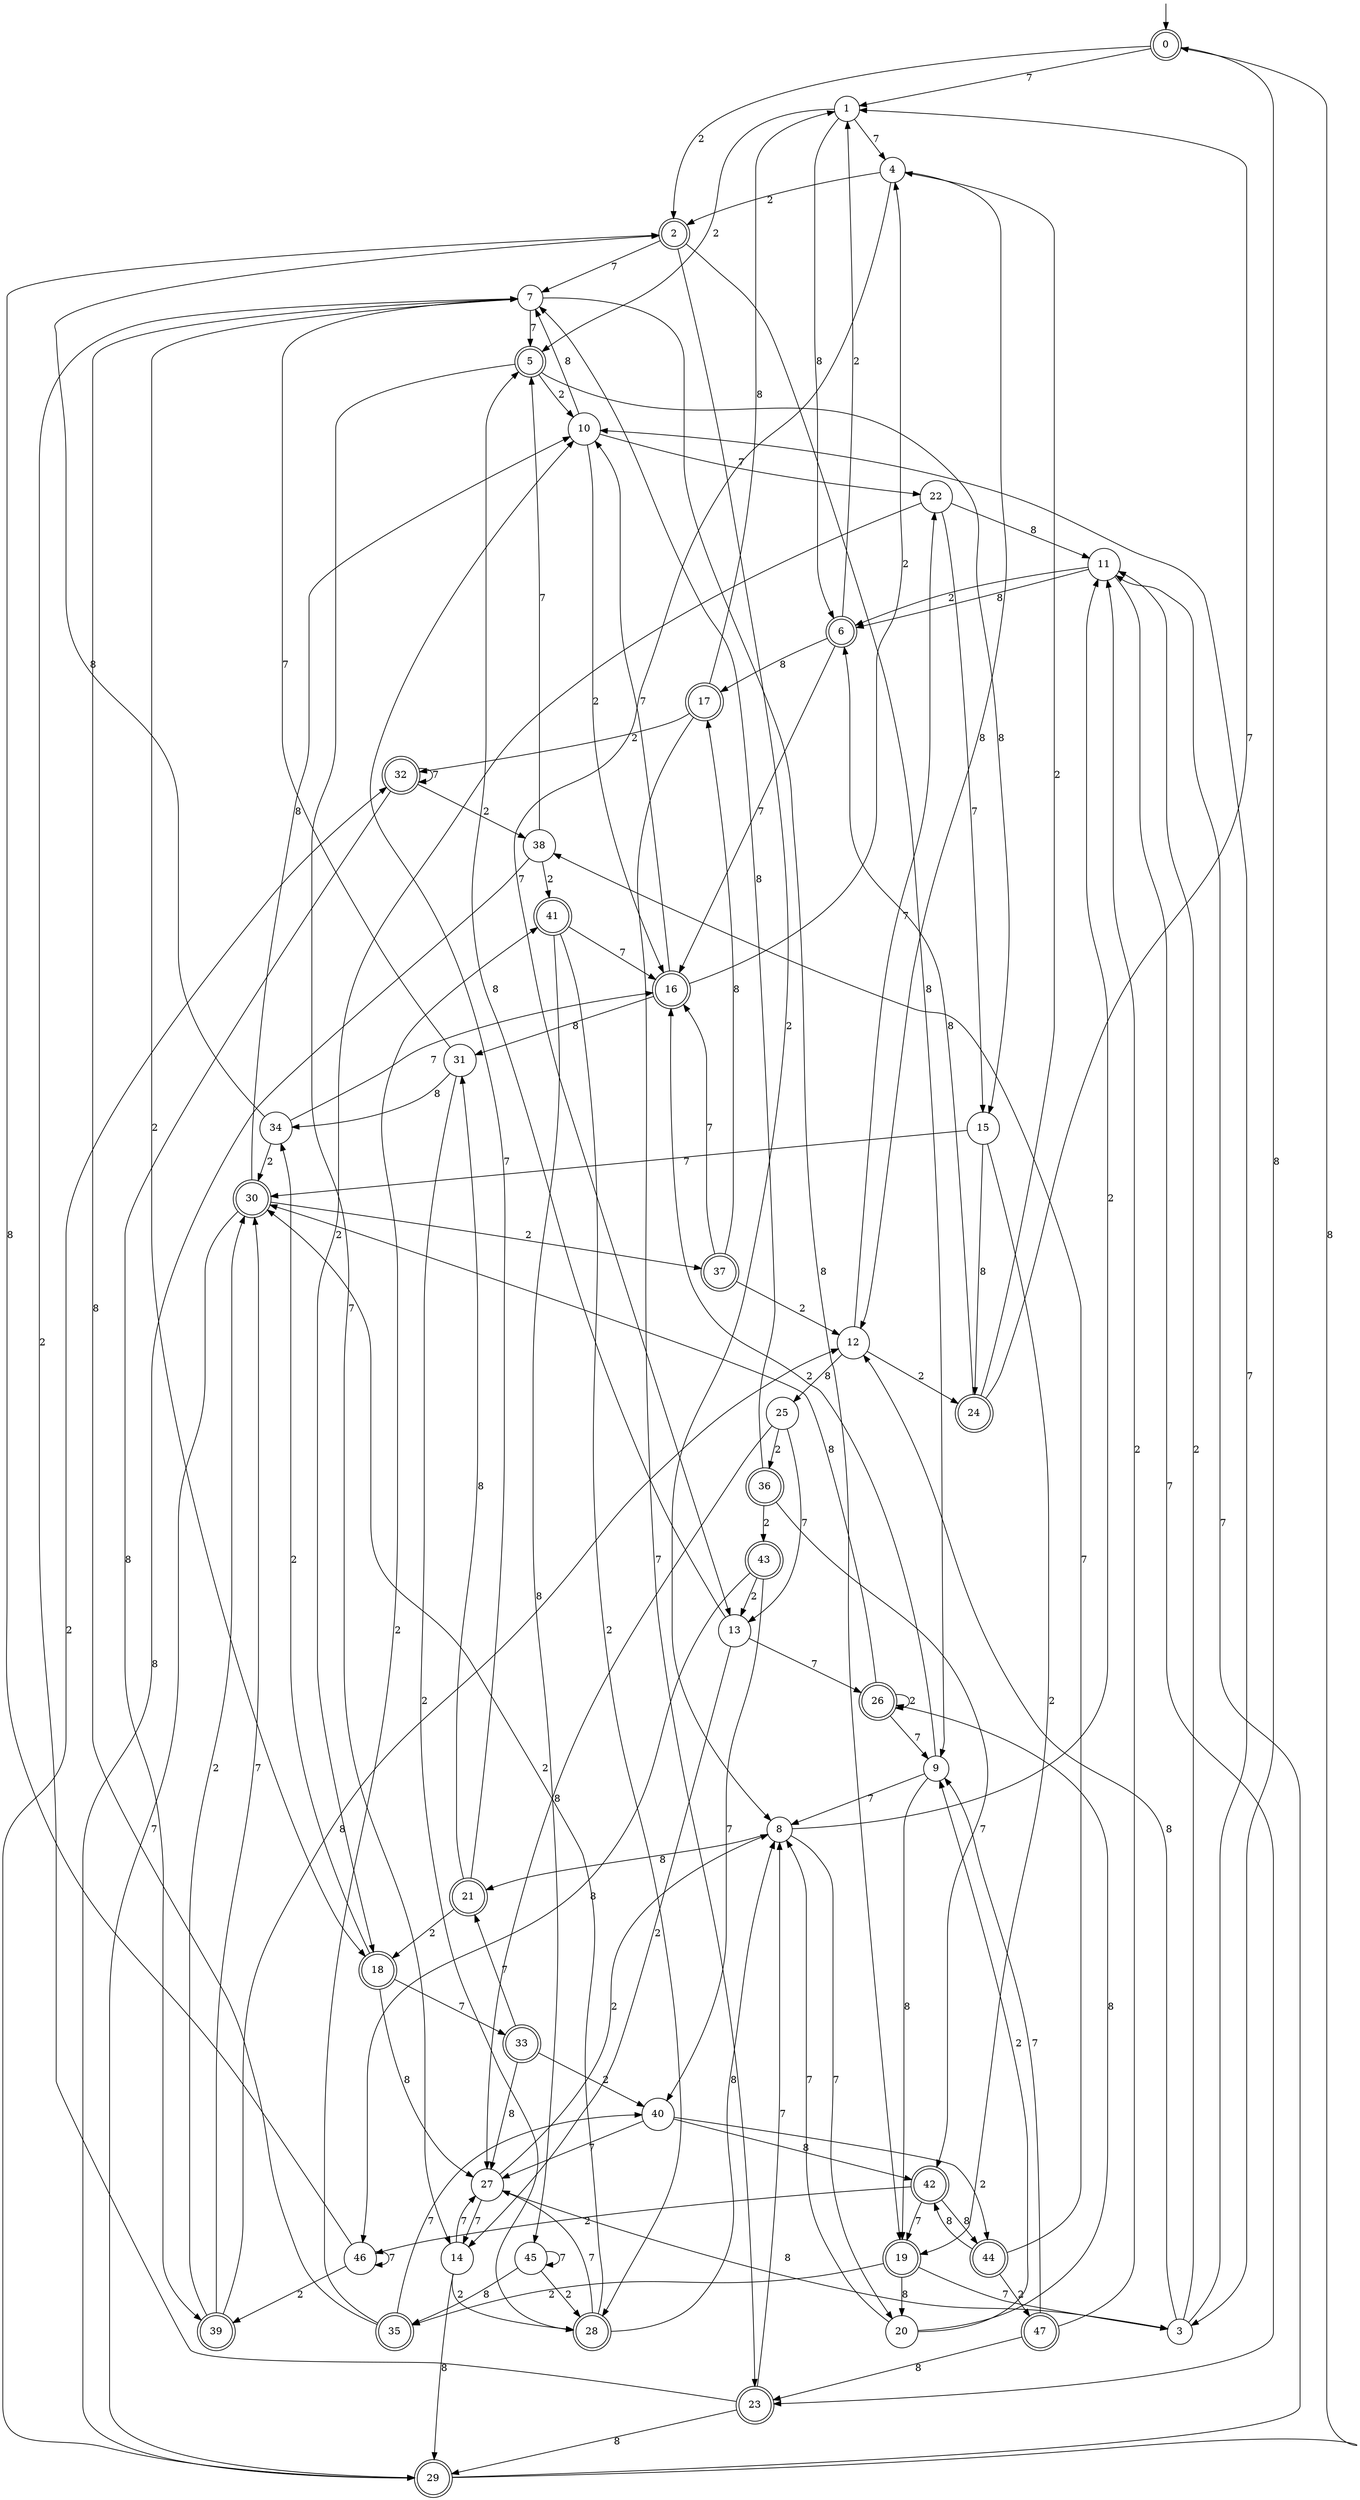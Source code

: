 digraph g {

	s0 [shape="doublecircle" label="0"];
	s1 [shape="circle" label="1"];
	s2 [shape="doublecircle" label="2"];
	s3 [shape="circle" label="3"];
	s4 [shape="circle" label="4"];
	s5 [shape="doublecircle" label="5"];
	s6 [shape="doublecircle" label="6"];
	s7 [shape="circle" label="7"];
	s8 [shape="circle" label="8"];
	s9 [shape="circle" label="9"];
	s10 [shape="circle" label="10"];
	s11 [shape="circle" label="11"];
	s12 [shape="circle" label="12"];
	s13 [shape="circle" label="13"];
	s14 [shape="circle" label="14"];
	s15 [shape="circle" label="15"];
	s16 [shape="doublecircle" label="16"];
	s17 [shape="doublecircle" label="17"];
	s18 [shape="doublecircle" label="18"];
	s19 [shape="doublecircle" label="19"];
	s20 [shape="circle" label="20"];
	s21 [shape="doublecircle" label="21"];
	s22 [shape="circle" label="22"];
	s23 [shape="doublecircle" label="23"];
	s24 [shape="doublecircle" label="24"];
	s25 [shape="circle" label="25"];
	s26 [shape="doublecircle" label="26"];
	s27 [shape="circle" label="27"];
	s28 [shape="doublecircle" label="28"];
	s29 [shape="doublecircle" label="29"];
	s30 [shape="doublecircle" label="30"];
	s31 [shape="circle" label="31"];
	s32 [shape="doublecircle" label="32"];
	s33 [shape="doublecircle" label="33"];
	s34 [shape="circle" label="34"];
	s35 [shape="doublecircle" label="35"];
	s36 [shape="doublecircle" label="36"];
	s37 [shape="doublecircle" label="37"];
	s38 [shape="circle" label="38"];
	s39 [shape="doublecircle" label="39"];
	s40 [shape="circle" label="40"];
	s41 [shape="doublecircle" label="41"];
	s42 [shape="doublecircle" label="42"];
	s43 [shape="doublecircle" label="43"];
	s44 [shape="doublecircle" label="44"];
	s45 [shape="circle" label="45"];
	s46 [shape="circle" label="46"];
	s47 [shape="doublecircle" label="47"];
	s0 -> s1 [label="7"];
	s0 -> s2 [label="2"];
	s0 -> s3 [label="8"];
	s1 -> s4 [label="7"];
	s1 -> s5 [label="2"];
	s1 -> s6 [label="8"];
	s2 -> s7 [label="7"];
	s2 -> s8 [label="2"];
	s2 -> s9 [label="8"];
	s3 -> s10 [label="7"];
	s3 -> s11 [label="2"];
	s3 -> s12 [label="8"];
	s4 -> s13 [label="7"];
	s4 -> s2 [label="2"];
	s4 -> s12 [label="8"];
	s5 -> s14 [label="7"];
	s5 -> s10 [label="2"];
	s5 -> s15 [label="8"];
	s6 -> s16 [label="7"];
	s6 -> s1 [label="2"];
	s6 -> s17 [label="8"];
	s7 -> s5 [label="7"];
	s7 -> s18 [label="2"];
	s7 -> s19 [label="8"];
	s8 -> s20 [label="7"];
	s8 -> s11 [label="2"];
	s8 -> s21 [label="8"];
	s9 -> s8 [label="7"];
	s9 -> s16 [label="2"];
	s9 -> s19 [label="8"];
	s10 -> s22 [label="7"];
	s10 -> s16 [label="2"];
	s10 -> s7 [label="8"];
	s11 -> s23 [label="7"];
	s11 -> s6 [label="2"];
	s11 -> s6 [label="8"];
	s12 -> s22 [label="7"];
	s12 -> s24 [label="2"];
	s12 -> s25 [label="8"];
	s13 -> s26 [label="7"];
	s13 -> s14 [label="2"];
	s13 -> s5 [label="8"];
	s14 -> s27 [label="7"];
	s14 -> s28 [label="2"];
	s14 -> s29 [label="8"];
	s15 -> s30 [label="7"];
	s15 -> s19 [label="2"];
	s15 -> s24 [label="8"];
	s16 -> s10 [label="7"];
	s16 -> s4 [label="2"];
	s16 -> s31 [label="8"];
	s17 -> s23 [label="7"];
	s17 -> s32 [label="2"];
	s17 -> s1 [label="8"];
	s18 -> s33 [label="7"];
	s18 -> s34 [label="2"];
	s18 -> s27 [label="8"];
	s19 -> s3 [label="7"];
	s19 -> s35 [label="2"];
	s19 -> s20 [label="8"];
	s20 -> s8 [label="7"];
	s20 -> s9 [label="2"];
	s20 -> s26 [label="8"];
	s21 -> s10 [label="7"];
	s21 -> s18 [label="2"];
	s21 -> s31 [label="8"];
	s22 -> s15 [label="7"];
	s22 -> s18 [label="2"];
	s22 -> s11 [label="8"];
	s23 -> s8 [label="7"];
	s23 -> s7 [label="2"];
	s23 -> s29 [label="8"];
	s24 -> s1 [label="7"];
	s24 -> s4 [label="2"];
	s24 -> s6 [label="8"];
	s25 -> s13 [label="7"];
	s25 -> s36 [label="2"];
	s25 -> s27 [label="8"];
	s26 -> s9 [label="7"];
	s26 -> s26 [label="2"];
	s26 -> s30 [label="8"];
	s27 -> s14 [label="7"];
	s27 -> s8 [label="2"];
	s27 -> s3 [label="8"];
	s28 -> s27 [label="7"];
	s28 -> s30 [label="2"];
	s28 -> s8 [label="8"];
	s29 -> s11 [label="7"];
	s29 -> s32 [label="2"];
	s29 -> s0 [label="8"];
	s30 -> s29 [label="7"];
	s30 -> s37 [label="2"];
	s30 -> s10 [label="8"];
	s31 -> s7 [label="7"];
	s31 -> s28 [label="2"];
	s31 -> s34 [label="8"];
	s32 -> s32 [label="7"];
	s32 -> s38 [label="2"];
	s32 -> s39 [label="8"];
	s33 -> s21 [label="7"];
	s33 -> s40 [label="2"];
	s33 -> s27 [label="8"];
	s34 -> s16 [label="7"];
	s34 -> s30 [label="2"];
	s34 -> s2 [label="8"];
	s35 -> s40 [label="7"];
	s35 -> s41 [label="2"];
	s35 -> s7 [label="8"];
	s36 -> s42 [label="7"];
	s36 -> s43 [label="2"];
	s36 -> s7 [label="8"];
	s37 -> s16 [label="7"];
	s37 -> s12 [label="2"];
	s37 -> s17 [label="8"];
	s38 -> s5 [label="7"];
	s38 -> s41 [label="2"];
	s38 -> s29 [label="8"];
	s39 -> s30 [label="7"];
	s39 -> s30 [label="2"];
	s39 -> s12 [label="8"];
	s40 -> s27 [label="7"];
	s40 -> s44 [label="2"];
	s40 -> s42 [label="8"];
	s41 -> s16 [label="7"];
	s41 -> s28 [label="2"];
	s41 -> s45 [label="8"];
	s42 -> s19 [label="7"];
	s42 -> s46 [label="2"];
	s42 -> s44 [label="8"];
	s43 -> s40 [label="7"];
	s43 -> s13 [label="2"];
	s43 -> s46 [label="8"];
	s44 -> s38 [label="7"];
	s44 -> s47 [label="2"];
	s44 -> s42 [label="8"];
	s45 -> s45 [label="7"];
	s45 -> s28 [label="2"];
	s45 -> s35 [label="8"];
	s46 -> s46 [label="7"];
	s46 -> s39 [label="2"];
	s46 -> s2 [label="8"];
	s47 -> s9 [label="7"];
	s47 -> s11 [label="2"];
	s47 -> s23 [label="8"];

__start0 [label="" shape="none" width="0" height="0"];
__start0 -> s0;

}
